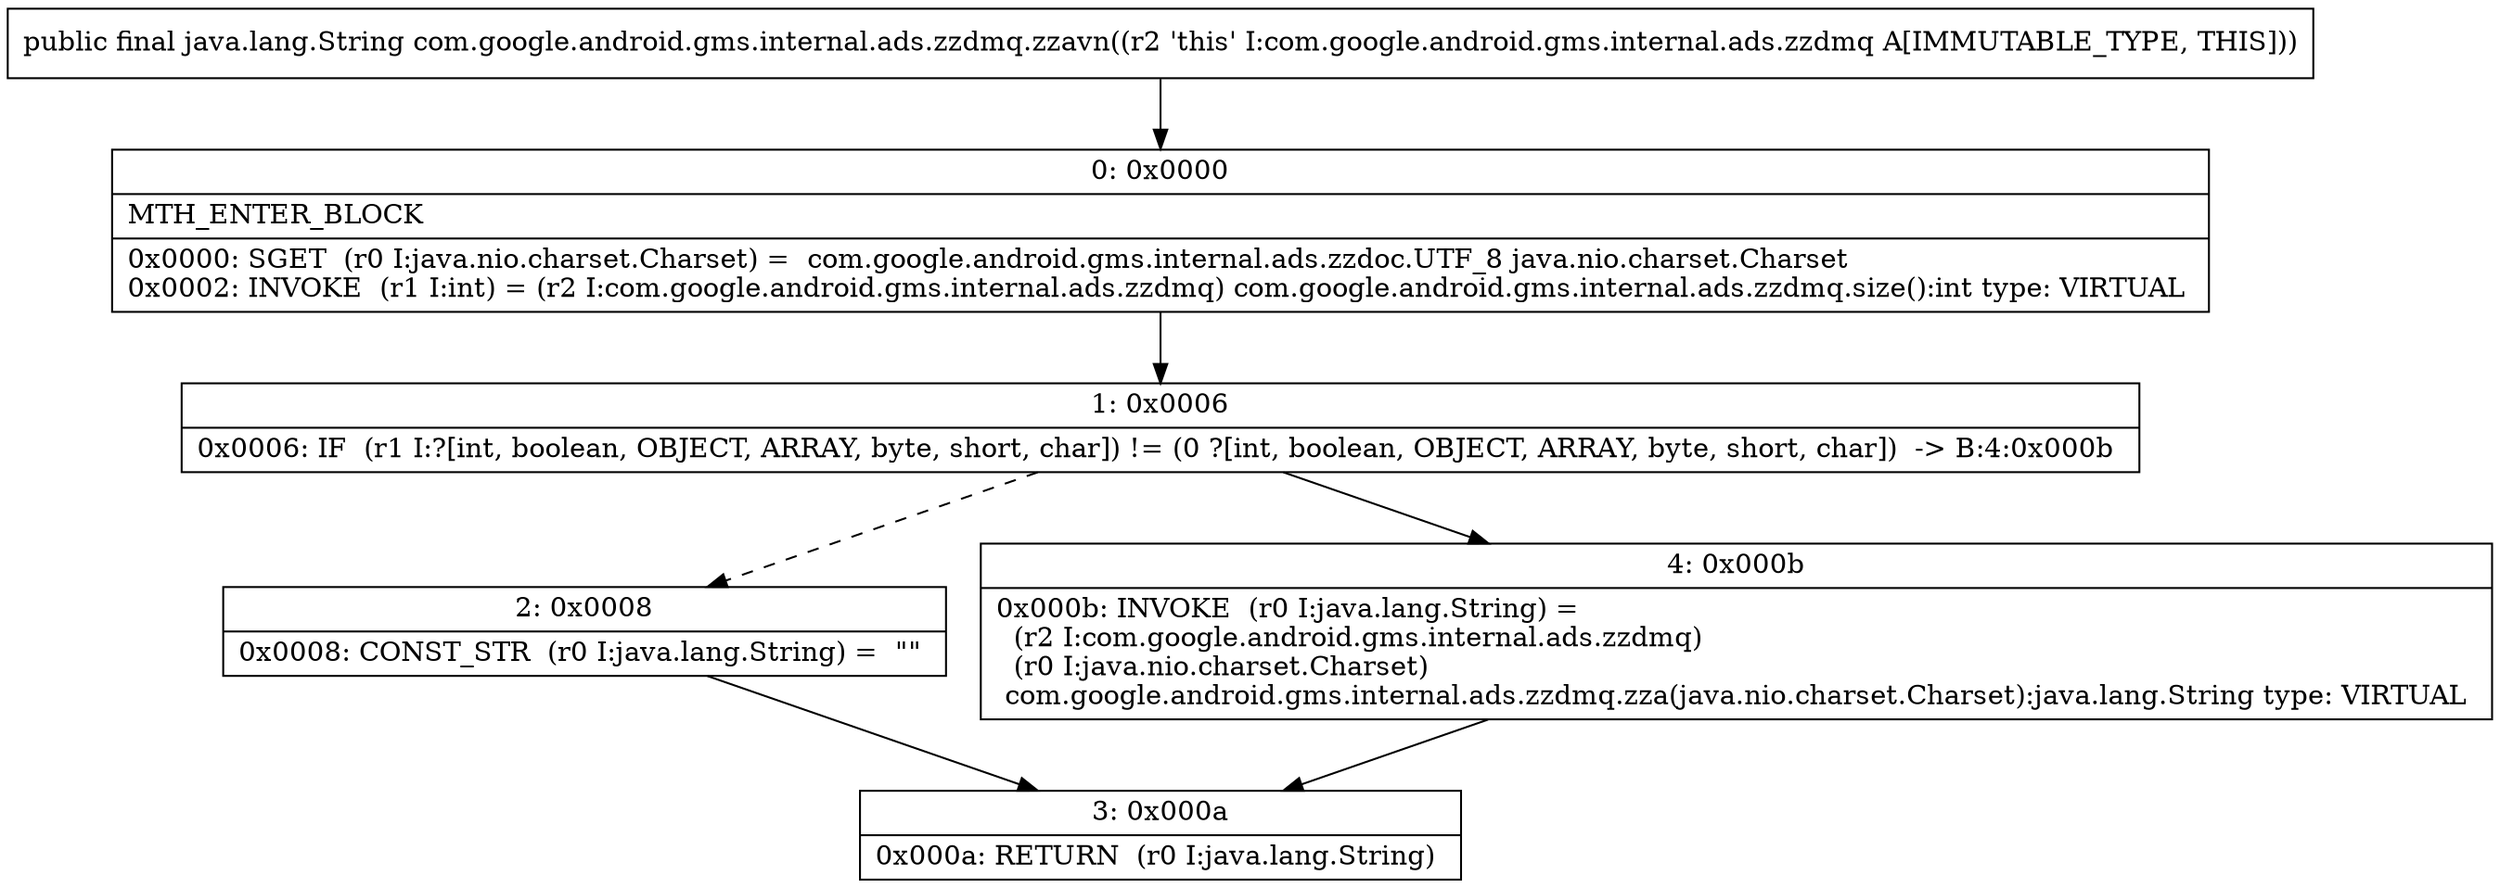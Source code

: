 digraph "CFG forcom.google.android.gms.internal.ads.zzdmq.zzavn()Ljava\/lang\/String;" {
Node_0 [shape=record,label="{0\:\ 0x0000|MTH_ENTER_BLOCK\l|0x0000: SGET  (r0 I:java.nio.charset.Charset) =  com.google.android.gms.internal.ads.zzdoc.UTF_8 java.nio.charset.Charset \l0x0002: INVOKE  (r1 I:int) = (r2 I:com.google.android.gms.internal.ads.zzdmq) com.google.android.gms.internal.ads.zzdmq.size():int type: VIRTUAL \l}"];
Node_1 [shape=record,label="{1\:\ 0x0006|0x0006: IF  (r1 I:?[int, boolean, OBJECT, ARRAY, byte, short, char]) != (0 ?[int, boolean, OBJECT, ARRAY, byte, short, char])  \-\> B:4:0x000b \l}"];
Node_2 [shape=record,label="{2\:\ 0x0008|0x0008: CONST_STR  (r0 I:java.lang.String) =  \"\" \l}"];
Node_3 [shape=record,label="{3\:\ 0x000a|0x000a: RETURN  (r0 I:java.lang.String) \l}"];
Node_4 [shape=record,label="{4\:\ 0x000b|0x000b: INVOKE  (r0 I:java.lang.String) = \l  (r2 I:com.google.android.gms.internal.ads.zzdmq)\l  (r0 I:java.nio.charset.Charset)\l com.google.android.gms.internal.ads.zzdmq.zza(java.nio.charset.Charset):java.lang.String type: VIRTUAL \l}"];
MethodNode[shape=record,label="{public final java.lang.String com.google.android.gms.internal.ads.zzdmq.zzavn((r2 'this' I:com.google.android.gms.internal.ads.zzdmq A[IMMUTABLE_TYPE, THIS])) }"];
MethodNode -> Node_0;
Node_0 -> Node_1;
Node_1 -> Node_2[style=dashed];
Node_1 -> Node_4;
Node_2 -> Node_3;
Node_4 -> Node_3;
}

